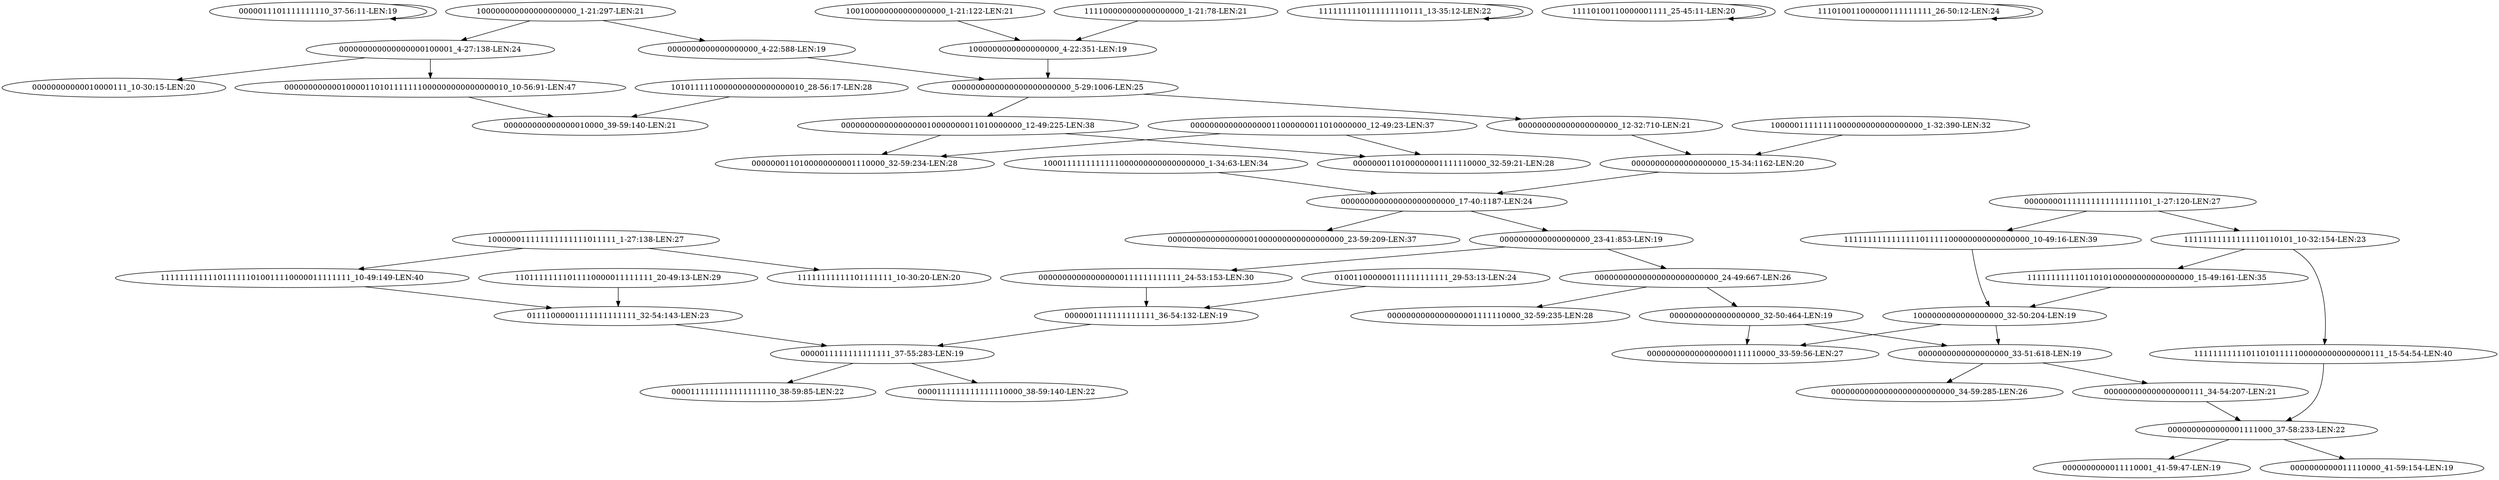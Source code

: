 digraph G {
    "0000011101111111110_37-56:11-LEN:19" -> "0000011101111111110_37-56:11-LEN:19";
    "0000000000000000000_23-41:853-LEN:19" -> "000000000000000000111111111111_24-53:153-LEN:30";
    "0000000000000000000_23-41:853-LEN:19" -> "00000000000000000000000000_24-49:667-LEN:26";
    "00000000000010000110101111111000000000000000010_10-56:91-LEN:47" -> "000000000000000010000_39-59:140-LEN:21";
    "11011111111011110000011111111_20-49:13-LEN:29" -> "01111000001111111111111_32-54:143-LEN:23";
    "100000000000000000000_1-21:297-LEN:21" -> "000000000000000000100001_4-27:138-LEN:24";
    "100000000000000000000_1-21:297-LEN:21" -> "0000000000000000000_4-22:588-LEN:19";
    "0000011111111111111_37-55:283-LEN:19" -> "0000111111111111110000_38-59:140-LEN:22";
    "0000011111111111111_37-55:283-LEN:19" -> "0000111111111111111110_38-59:85-LEN:22";
    "000000000000000000100001_4-27:138-LEN:24" -> "00000000000010000110101111111000000000000000010_10-56:91-LEN:47";
    "000000000000000000100001_4-27:138-LEN:24" -> "00000000000010000111_10-30:15-LEN:20";
    "0000000000000000000000000_5-29:1006-LEN:25" -> "000000000000000000000_12-32:710-LEN:21";
    "0000000000000000000000000_5-29:1006-LEN:25" -> "00000000000000000010000000011010000000_12-49:225-LEN:38";
    "100000011111111111111011111_1-27:138-LEN:27" -> "1111111111110111111010011110000011111111_10-49:149-LEN:40";
    "100000011111111111111011111_1-27:138-LEN:27" -> "11111111111101111111_10-30:20-LEN:20";
    "010011000000111111111111_29-53:13-LEN:24" -> "0000001111111111111_36-54:132-LEN:19";
    "00000000000000000000_15-34:1162-LEN:20" -> "000000000000000000000000_17-40:1187-LEN:24";
    "0000001111111111111_36-54:132-LEN:19" -> "0000011111111111111_37-55:283-LEN:19";
    "1111111111110111111010011110000011111111_10-49:149-LEN:40" -> "01111000001111111111111_32-54:143-LEN:23";
    "0000000000000001111000_37-58:233-LEN:22" -> "0000000000011110001_41-59:47-LEN:19";
    "0000000000000001111000_37-58:233-LEN:22" -> "0000000000011110000_41-59:154-LEN:19";
    "1111111111101101011111000000000000000111_15-54:54-LEN:40" -> "0000000000000001111000_37-58:233-LEN:22";
    "0000000000000000000_4-22:588-LEN:19" -> "0000000000000000000000000_5-29:1006-LEN:25";
    "1000000000000000000_4-22:351-LEN:19" -> "0000000000000000000000000_5-29:1006-LEN:25";
    "11111111111111110110101_10-32:154-LEN:23" -> "1111111111101101011111000000000000000111_15-54:54-LEN:40";
    "11111111111111110110101_10-32:154-LEN:23" -> "11111111111011010100000000000000000_15-49:161-LEN:35";
    "000000001111111111111111101_1-27:120-LEN:27" -> "11111111111111110110101_10-32:154-LEN:23";
    "000000001111111111111111101_1-27:120-LEN:27" -> "111111111111111101111100000000000000000_10-49:16-LEN:39";
    "111100000000000000000_1-21:78-LEN:21" -> "1000000000000000000_4-22:351-LEN:19";
    "000000000000000000000_12-32:710-LEN:21" -> "00000000000000000000_15-34:1162-LEN:20";
    "00000000000000000010000000011010000000_12-49:225-LEN:38" -> "0000000110100000000001110000_32-59:234-LEN:28";
    "00000000000000000010000000011010000000_12-49:225-LEN:38" -> "0000000110100000001111110000_32-59:21-LEN:28";
    "0000000000000000000_33-51:618-LEN:19" -> "00000000000000000000000000_34-59:285-LEN:26";
    "0000000000000000000_33-51:618-LEN:19" -> "000000000000000000111_34-54:207-LEN:21";
    "1111111110111111110111_13-35:12-LEN:22" -> "1111111110111111110111_13-35:12-LEN:22";
    "000000000000000000000000_17-40:1187-LEN:24" -> "0000000000000000000_23-41:853-LEN:19";
    "000000000000000000000000_17-40:1187-LEN:24" -> "0000000000000000001000000000000000000_23-59:209-LEN:37";
    "01111000001111111111111_32-54:143-LEN:23" -> "0000011111111111111_37-55:283-LEN:19";
    "1000111111111111000000000000000000_1-34:63-LEN:34" -> "000000000000000000000000_17-40:1187-LEN:24";
    "10000011111111000000000000000000_1-32:390-LEN:32" -> "00000000000000000000_15-34:1162-LEN:20";
    "11110100110000001111_25-45:11-LEN:20" -> "11110100110000001111_25-45:11-LEN:20";
    "111111111111111101111100000000000000000_10-49:16-LEN:39" -> "1000000000000000000_32-50:204-LEN:19";
    "000000000000000000111111111111_24-53:153-LEN:30" -> "0000001111111111111_36-54:132-LEN:19";
    "100100000000000000000_1-21:122-LEN:21" -> "1000000000000000000_4-22:351-LEN:19";
    "1000000000000000000_32-50:204-LEN:19" -> "000000000000000000111110000_33-59:56-LEN:27";
    "1000000000000000000_32-50:204-LEN:19" -> "0000000000000000000_33-51:618-LEN:19";
    "0000000000000000011000000011010000000_12-49:23-LEN:37" -> "0000000110100000000001110000_32-59:234-LEN:28";
    "0000000000000000011000000011010000000_12-49:23-LEN:37" -> "0000000110100000001111110000_32-59:21-LEN:28";
    "0000000000000000000_32-50:464-LEN:19" -> "000000000000000000111110000_33-59:56-LEN:27";
    "0000000000000000000_32-50:464-LEN:19" -> "0000000000000000000_33-51:618-LEN:19";
    "00000000000000000000000000_24-49:667-LEN:26" -> "0000000000000000001111110000_32-59:235-LEN:28";
    "00000000000000000000000000_24-49:667-LEN:26" -> "0000000000000000000_32-50:464-LEN:19";
    "000000000000000000111_34-54:207-LEN:21" -> "0000000000000001111000_37-58:233-LEN:22";
    "111010011000000111111111_26-50:12-LEN:24" -> "111010011000000111111111_26-50:12-LEN:24";
    "1010111110000000000000000010_28-56:17-LEN:28" -> "000000000000000010000_39-59:140-LEN:21";
    "11111111111011010100000000000000000_15-49:161-LEN:35" -> "1000000000000000000_32-50:204-LEN:19";
}

